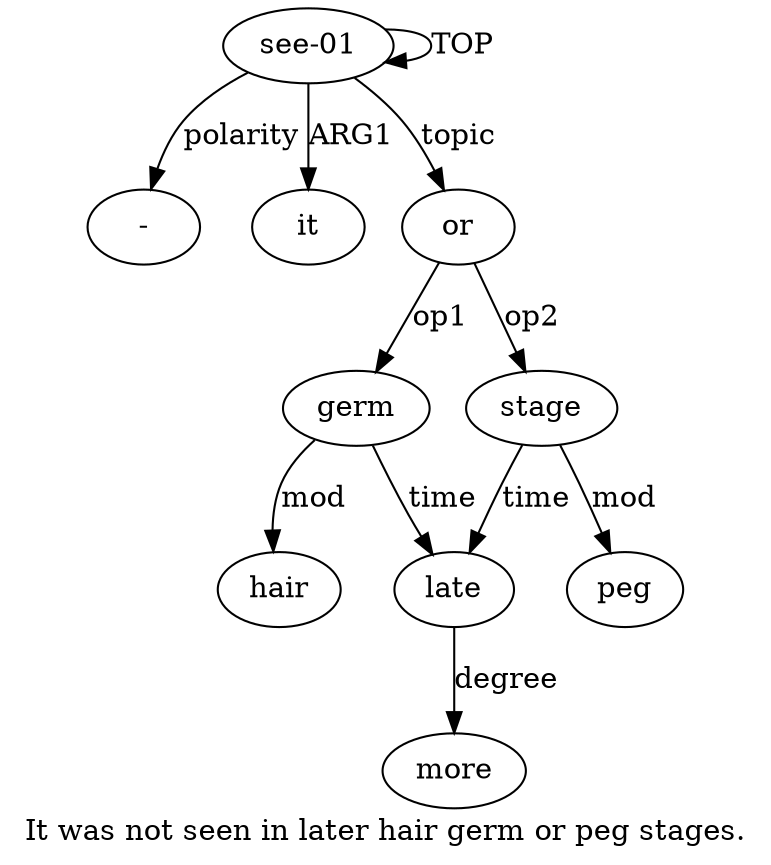 digraph  {
	graph [label="It was not seen in later hair germ or peg stages."];
	node [label="\N"];
	"a0 -"	 [color=black,
		gold_ind=-1,
		gold_label="-",
		label="-",
		test_ind=-1,
		test_label="-"];
	a1	 [color=black,
		gold_ind=1,
		gold_label=it,
		label=it,
		test_ind=1,
		test_label=it];
	a0	 [color=black,
		gold_ind=0,
		gold_label="see-01",
		label="see-01",
		test_ind=0,
		test_label="see-01"];
	a0 -> "a0 -" [key=0,
	color=black,
	gold_label=polarity,
	label=polarity,
	test_label=polarity];
a0 -> a1 [key=0,
color=black,
gold_label=ARG1,
label=ARG1,
test_label=ARG1];
a0 -> a0 [key=0,
color=black,
gold_label=TOP,
label=TOP,
test_label=TOP];
a2 [color=black,
gold_ind=2,
gold_label=or,
label=or,
test_ind=2,
test_label=or];
a0 -> a2 [key=0,
color=black,
gold_label=topic,
label=topic,
test_label=topic];
a3 [color=black,
gold_ind=3,
gold_label=germ,
label=germ,
test_ind=3,
test_label=germ];
a5 [color=black,
gold_ind=5,
gold_label=late,
label=late,
test_ind=5,
test_label=late];
a3 -> a5 [key=0,
color=black,
gold_label=time,
label=time,
test_label=time];
a4 [color=black,
gold_ind=4,
gold_label=hair,
label=hair,
test_ind=4,
test_label=hair];
a3 -> a4 [key=0,
color=black,
gold_label=mod,
label=mod,
test_label=mod];
a2 -> a3 [key=0,
color=black,
gold_label=op1,
label=op1,
test_label=op1];
a7 [color=black,
gold_ind=7,
gold_label=stage,
label=stage,
test_ind=7,
test_label=stage];
a2 -> a7 [key=0,
color=black,
gold_label=op2,
label=op2,
test_label=op2];
a6 [color=black,
gold_ind=6,
gold_label=more,
label=more,
test_ind=6,
test_label=more];
a5 -> a6 [key=0,
color=black,
gold_label=degree,
label=degree,
test_label=degree];
a7 -> a5 [key=0,
color=black,
gold_label=time,
label=time,
test_label=time];
a8 [color=black,
gold_ind=8,
gold_label=peg,
label=peg,
test_ind=8,
test_label=peg];
a7 -> a8 [key=0,
color=black,
gold_label=mod,
label=mod,
test_label=mod];
}

